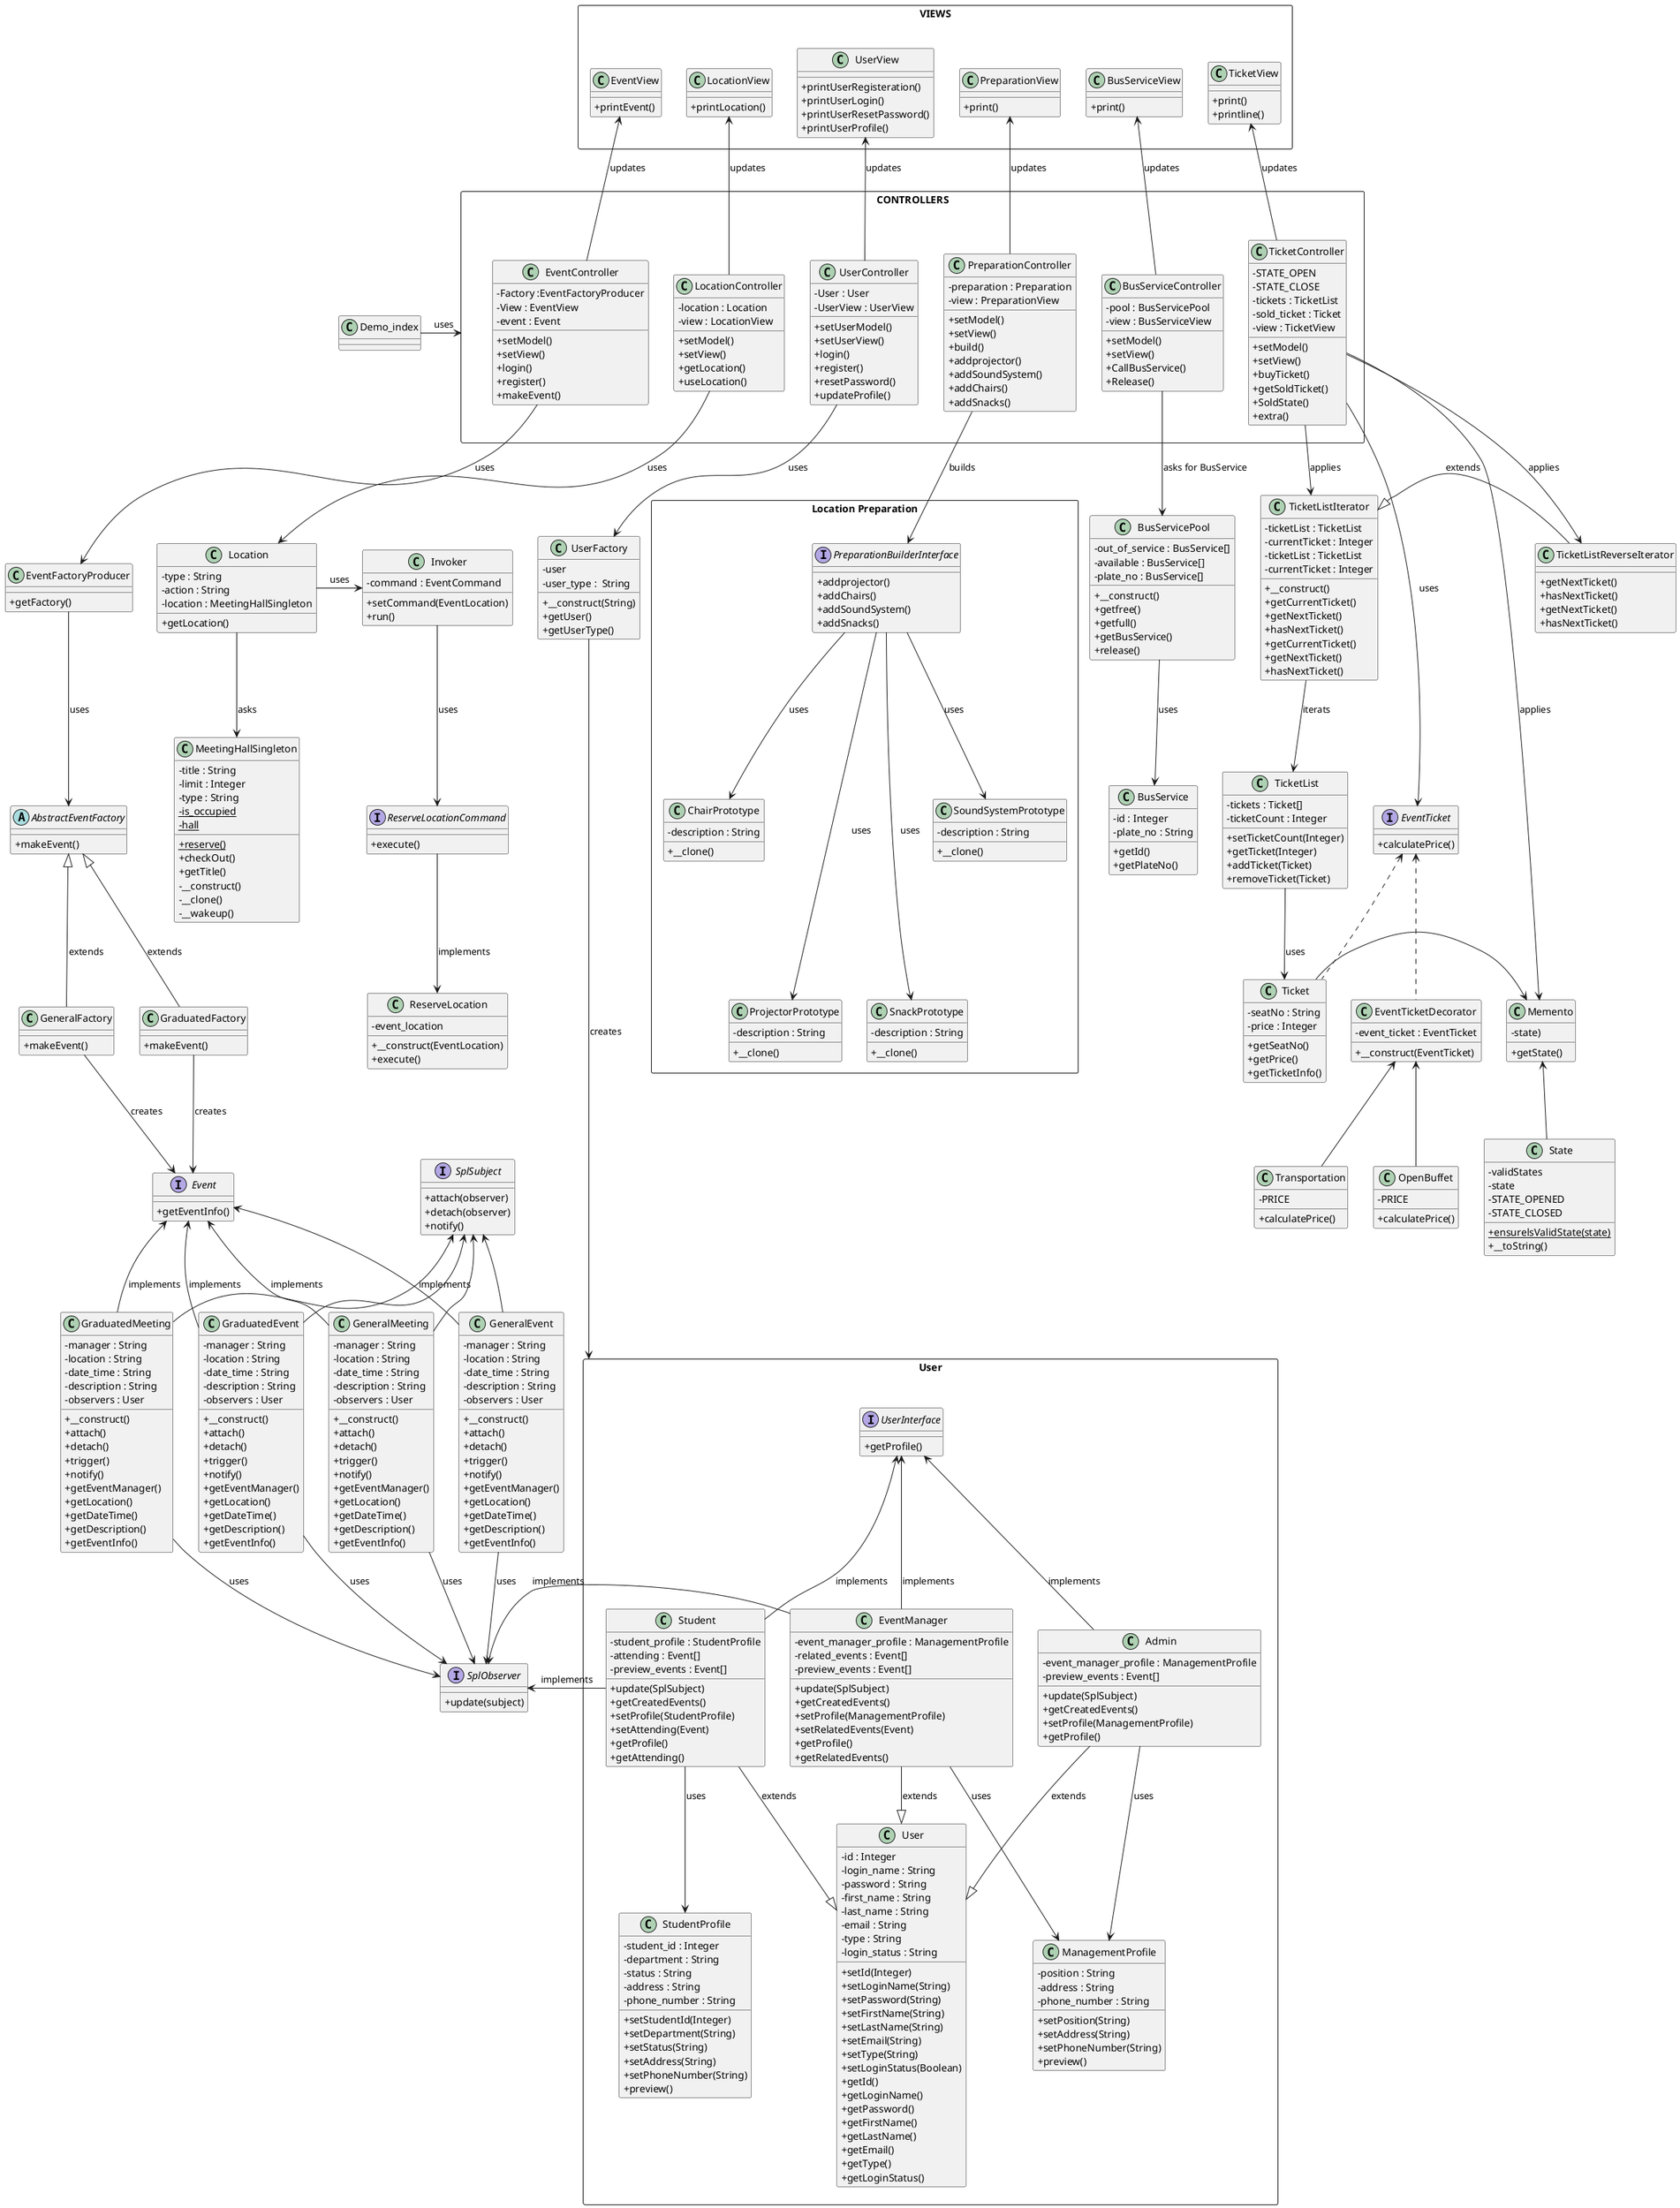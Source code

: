 @startuml

skinparam classAttributeIconSize 0

class Demo_index{

}


rectangle "VIEWS" as view{

class EventView{
{method} + printEvent()
}

class LocationView{
{method} + printLocation()
}

class UserView{
{method} + printUserRegisteration()
{method} + printUserLogin()
{method} + printUserResetPassword()
{method} + printUserProfile()
}

class PreparationView{
{method} + print()
}

class BusServiceView{
{method} + print()
}

class TicketView{
{method} + print()
{method} + printline()
}


}
' END OF VIEWS

rectangle "CONTROLLERS" as controller{

class EventController{
{field} - Factory :EventFactoryProducer
{field} - View : EventView
{field} - event : Event

{method} + setModel()
{method} + setView()
{method} + login()
{method} + register()
{method} + makeEvent()

}

class LocationController{
{field} - location : Location
{field} - view : LocationView

{method} + setModel()
{method} + setView()
{method} + getLocation()
{method} + useLocation()

}

class UserController{
{field} - User : User
{field} - UserView : UserView

{method} + setUserModel()
{method} + setUserView()
{method} + login()
{method} + register()
{method} + resetPassword()
{method} + updateProfile()

}

class PreparationController{
{field} - preparation : Preparation
{field} - view : PreparationView

{method} + setModel()
{method} + setView()
{method} + build()
{method} + addprojector()
{method} + addSoundSystem()
{method} + addChairs()
{method} + addSnacks()

}

class BusServiceController{
{field} - pool : BusServicePool
{field} - view : BusServiceView

{method} + setModel()
{method} + setView()
{method} + CallBusService()
{method} + Release()

}

class TicketController{
{field} - STATE_OPEN
{field} - STATE_CLOSE
{field} - tickets : TicketList
{field} - sold_ticket : Ticket
{field} - view : TicketView

{method} + setModel()
{method} + setView()
{method} + buyTicket()
{method} + getSoldTicket()
{method} + SoldState()
{method} + extra()

}


}
' END OF CONTROLLERS



rectangle "User" as rec{

Interface UserInterface {
  {method} + getProfile()
}

class Student {
{field} - student_profile : StudentProfile
{field} - attending : Event[]
{field} - preview_events : Event[]

{method} + update(SplSubject)
{method} + getCreatedEvents()
{method} + setProfile(StudentProfile)
{method} + setAttending(Event)
{method} + getProfile()
{method} + getAttending()
}

class EventManager {
{field} - event_manager_profile : ManagementProfile
{field} - related_events : Event[]
{field} - preview_events : Event[]

{method} + update(SplSubject)
{method} + getCreatedEvents()
{method} + setProfile(ManagementProfile)
{method} + setRelatedEvents(Event)
{method} + getProfile()
{method} + getRelatedEvents()
}

class Admin {
{field} - event_manager_profile : ManagementProfile
{field} - preview_events : Event[]

{method} + update(SplSubject)
{method} + getCreatedEvents()
{method} + setProfile(ManagementProfile)
{method} + getProfile()
}

class User {
  {field} - id : Integer
  {field} - login_name : String
  {field} - password : String
  {field} - first_name : String
  {field} - last_name : String
  {field} - email : String
  {field} - type : String
  {field} - login_status : String
  {method} + setId(Integer)
  {method} + setLoginName(String)
  {method} + setPassword(String)
  {method} + setFirstName(String)
  {method} + setLastName(String)
  {method} + setEmail(String)
  {method} + setType(String)
  {method} + setLoginStatus(Boolean)
  {method} + getId()
  {method} + getLoginName()
  {method} + getPassword()
  {method} + getFirstName()
  {method} + getLastName()
  {method} + getEmail()
  {method} + getType()
  {method} + getLoginStatus()

}



class StudentProfile {
  {field} - student_id : Integer
  {field} - department : String
  {field} - status : String
  {field} - address : String
  {field} - phone_number : String

  {method} + setStudentId(Integer)
  {method} + setDepartment(String)
  {method} + setStatus(String)
  {method} + setAddress(String)
  {method} + setPhoneNumber(String)
  {method} + preview()
}


class ManagementProfile {
  {field} - position : String
  {field} - address : String
  {field} - phone_number : String

  {method} + setPosition(String)
  {method} + setAddress(String)
  {method} + setPhoneNumber(String)
  {method} + preview()
}


}
'End rectangle

class UserFactory {
  {field} - user
  {field} - user_type :  String

  {method} + __construct(String)
  {method} + getUser()
  {method} + getUserType()
}

class Location{
{field} - type : String
{field} - action : String
{field} - location : MeetingHallSingleton

{method} + getLocation()
}

class MeetingHallSingleton{
{field} - title : String
{field} - limit : Integer
{field} - type : String
{static} - is_occupied
{static} - hall

{static} + reserve()
{method} + checkOut()
{method} + getTitle()
{method} - __construct()
{method} - __clone()
{method} - __wakeup()

}


interface ReserveLocationCommand{
  {method} + execute()
}

class ReserveLocation {
  {field} - event_location
  {method} + __construct(EventLocation)
  {method} + execute()
}


class Invoker {
  {field} - command : EventCommand
  {method} + setCommand(EventLocation)
  {method} + run()
}

class EventFactoryProducer {
  {method} + getFactory()
}

Abstract class AbstractEventFactory {
  {method} + makeEvent()
}

class GraduatedFactory {
  {method} + makeEvent()
}

class GeneralFactory {
  {method} + makeEvent()
}

Interface Event {
  {method} + getEventInfo()
}

class GraduatedEvent {
  {field} - manager : String
  {field} - location : String
  {field} - date_time : String
  {field} - description : String
  {field} - observers : User
  {method} + __construct()
  {method} + attach()
  {method} + detach()
  {method} + trigger()
  {method} + notify()
  {method} + getEventManager()
  {method} + getLocation()
  {method} + getDateTime()
  {method} + getDescription()
  {method} + getEventInfo()
}

class GraduatedMeeting {
  {field} - manager : String
  {field} - location : String
  {field} - date_time : String
  {field} - description : String
  {field} - observers : User
  {method} + __construct()
  {method} + attach()
  {method} + detach()
  {method} + trigger()
  {method} + notify()
  {method} + getEventManager()
  {method} + getLocation()
  {method} + getDateTime()
  {method} + getDescription()
  {method} + getEventInfo()
}

class GeneralEvent {
  {field} - manager : String
  {field} - location : String
  {field} - date_time : String
  {field} - description : String
  {field} - observers : User
  {method} + __construct()
  {method} + attach()
  {method} + detach()
  {method} + trigger()
  {method} + notify()
  {method} + getEventManager()
  {method} + getLocation()
  {method} + getDateTime()
  {method} + getDescription()
  {method} + getEventInfo()
}

class GeneralMeeting {
  {field} - manager : String
  {field} - location : String
  {field} - date_time : String
  {field} - description : String
  {field} - observers : User
  {method} + __construct()
  {method} + attach()
  {method} + detach()
  {method} + trigger()
  {method} + notify()
  {method} + getEventManager()
  {method} + getLocation()
  {method} + getDateTime()
  {method} + getDescription()
  {method} + getEventInfo()
}

interface SplSubject{
  {method} + attach(observer)
  {method} + detach(observer)
  {method} + notify()
}

interface SplObserver{
  {method} + update(subject)
}

rectangle "Location Preparation" as preparation{
interface PreparationBuilderInterface{
{method} + addprojector()
{method} + addChairs()
{method} + addSoundSystem()
{method} + addSnacks()
}

class ChairPrototype{
{field} - description : String
{method} + __clone()
}

class ProjectorPrototype{
{field} - description : String
{method} + __clone()
}

class SnackPrototype{
{field} - description : String
{method} + __clone()
}

class SoundSystemPrototype{
{field} - description : String
{method} + __clone()
}
}

class BusServicePool{
{field} - out_of_service : BusService[]
{field} - available : BusService[]
{field} - plate_no : BusService[]
{method} + __construct()
{method} + getfree()
{method} + getfull()
{method} + getBusService()
{method} + release()
}

class BusService{
{field} - id : Integer
{field} - plate_no : String
{method} + getId()
{method} + getPlateNo()
}

class TicketListIterator{
  {field} - ticketList : TicketList
  {field} - currentTicket : Integer
  {method} + __construct()
  {method} + getCurrentTicket()
  {method} + getNextTicket()
  {method} + hasNextTicket()
}

class TicketListReverseIterator {
  {method} + getNextTicket()
  {method} + hasNextTicket()
}

class Ticket {
  {field} - seatNo : String
  {field} - price : Integer
  {method} + getSeatNo()
  {method} + getPrice()
  {method} + getTicketInfo()
}

class TicketList {
  {field} - tickets : Ticket[]
  {field} - ticketCount : Integer
  {method} + setTicketCount(Integer)
  {method} + getTicket(Integer)
  {method} + addTicket(Ticket)
  {method} + removeTicket(Ticket)
}

class TicketListIterator {
  {field} - ticketList : TicketList
  {field} - currentTicket : Integer
  {method} + getCurrentTicket()
  {method} + getNextTicket()
  {method} + hasNextTicket()
}

class TicketListReverseIterator {
  {method} + getNextTicket()
  {method} + hasNextTicket()
}


interface EventTicket{
  {method} + calculatePrice()
}

class EventTicketDecorator {
  {field} - event_ticket : EventTicket
  {method} + __construct(EventTicket)
}

class Transportation {
  {field} - PRICE
  {method} + calculatePrice()
}

class OpenBuffet {
  {field} - PRICE
  {method} + calculatePrice()
}

class Memento {
  {field} - state)
  {method} + getState()
}

class State {
  {field} - validStates
  {field} - state
  {field} - STATE_OPENED
  {field} - STATE_CLOSED
  {static} + ensurelsValidState(state)
  {method} + __toString()
}




UserView <-- UserController : updates
LocationView <-- LocationController : updates
EventView <-- EventController : updates
PreparationView <-- PreparationController : updates
BusServiceView <-- BusServiceController : updates
TicketView <-- TicketController : updates


Demo_index -> controller : uses




' Singleton Pattern
LocationController --> Location : uses
Location --> MeetingHallSingleton : asks

'Command Pattern
Invoker --> ReserveLocationCommand : uses
Location -> Invoker : uses
ReserveLocationCommand --> ReserveLocation : implements

'Factory Pattern
UserController --> UserFactory : uses
UserFactory -> rec : creates
UserInterface <-- Student : implements
UserInterface <-- EventManager : implements
UserInterface <-- Admin : implements
Student --|> User : extends
EventManager --|> User : extends
Admin --|> User : extends
Student --> StudentProfile : uses
EventManager --> ManagementProfile : uses
Admin --> ManagementProfile : uses

'Abstract Factory Pattern
EventController --> EventFactoryProducer : uses
EventFactoryProducer --> AbstractEventFactory : uses
AbstractEventFactory <|-- GraduatedFactory : extends
GraduatedFactory --> Event : creates
AbstractEventFactory <|-- GeneralFactory : extends
GeneralFactory --> Event : creates
Event <-- GraduatedEvent : implements
Event <-- GraduatedMeeting : implements
Event <-- GeneralEvent : implements
Event <-- GeneralMeeting : implements

'Observer Pattern
SplSubject <-- GraduatedEvent
SplSubject <-- GraduatedMeeting
SplSubject <-- GeneralEvent
SplSubject <-- GeneralMeeting
GraduatedEvent --> SplObserver : uses
GraduatedMeeting --> SplObserver : uses
GeneralEvent --> SplObserver : uses
GeneralMeeting --> SplObserver : uses
SplObserver <- Student : implements
SplObserver <- EventManager : implements

'Builder Pattern and Prototype Pattern
PreparationController --> PreparationBuilderInterface : builds
PreparationBuilderInterface --> ChairPrototype : uses
PreparationBuilderInterface ---> ProjectorPrototype : uses
PreparationBuilderInterface ---> SnackPrototype : uses
PreparationBuilderInterface --> SoundSystemPrototype : uses

'ObjectPool Pattern
BusServiceController --> BusServicePool : asks for BusService
BusServicePool --> BusService : uses

' Iterator Pattern
TicketController --> TicketListIterator : applies
TicketController --> TicketListReverseIterator : applies
TicketListIterator <|- TicketListReverseIterator : extends
TicketList --> Ticket : uses
TicketListIterator -->TicketList : iterats

'Memento Pattern
Ticket -> Memento
Memento <-- State
TicketController --> Memento : applies

'Decorator
EventTicket <.. EventTicketDecorator
EventTicket <.. Ticket
EventTicketDecorator <-- Transportation
EventTicketDecorator <-- OpenBuffet
TicketController ---> EventTicket : uses

@enduml